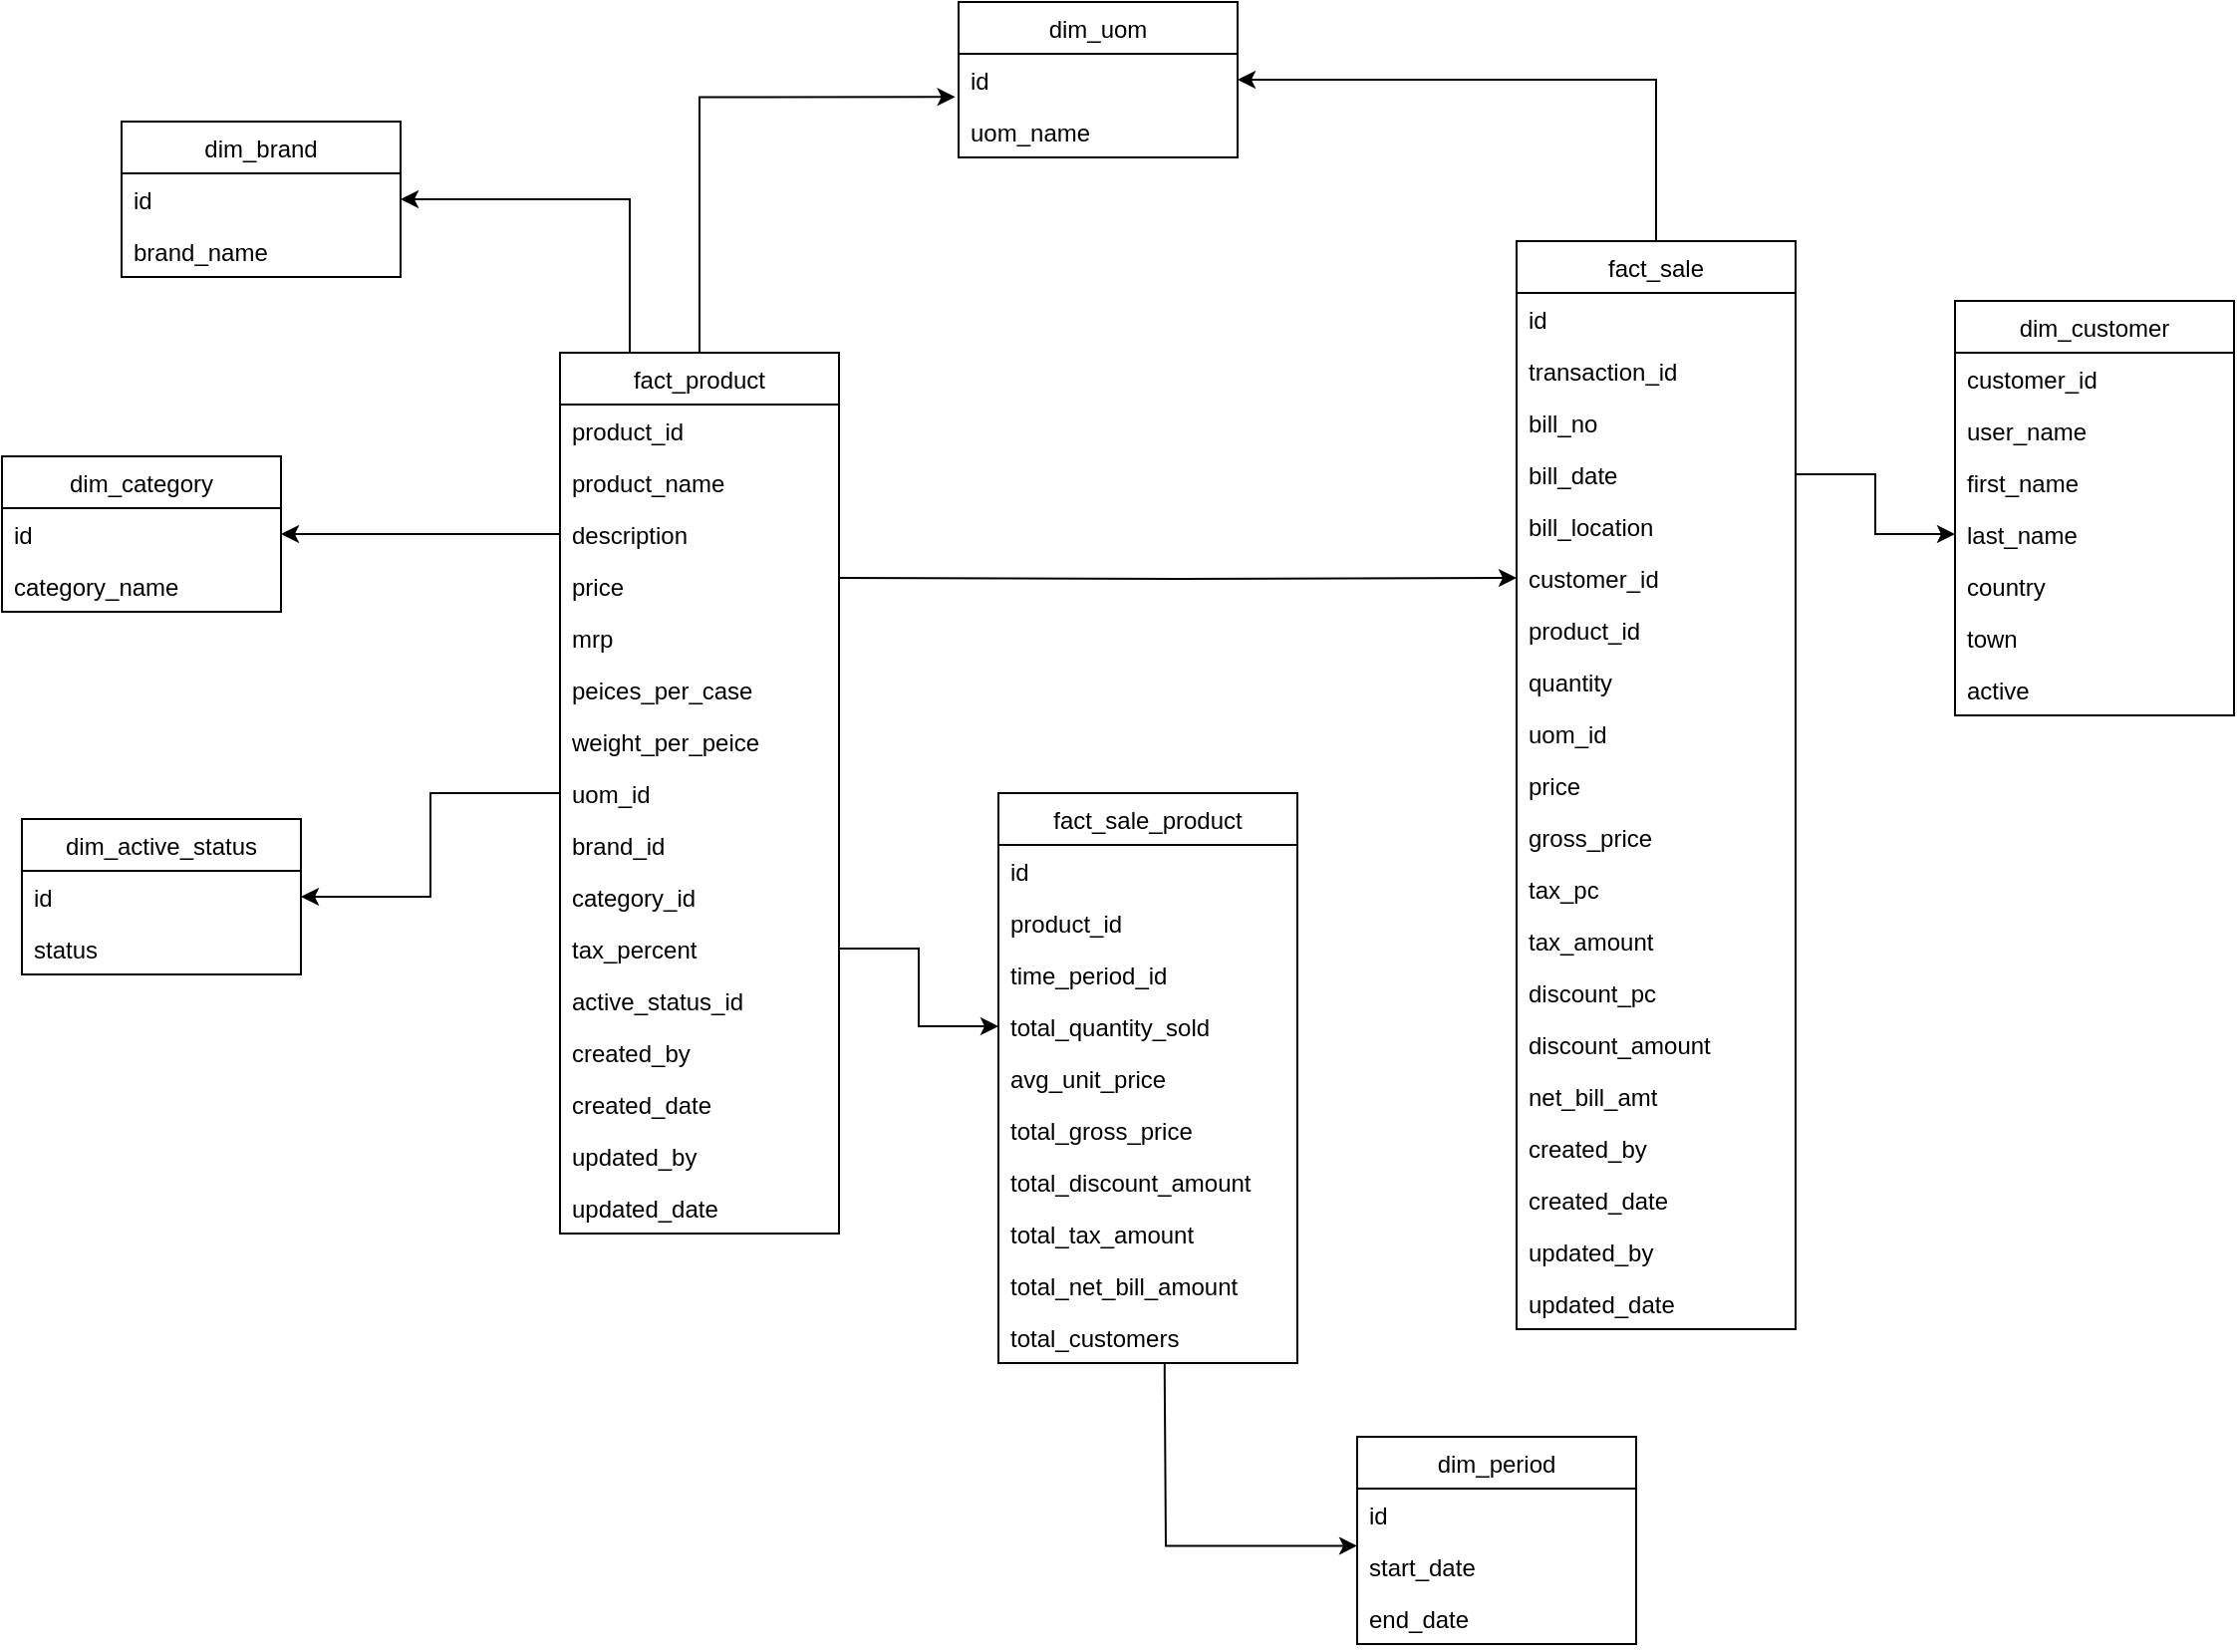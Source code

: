 <mxfile version="15.2.9" type="device"><diagram id="sdjfq05JbG9UM6RtZwBC" name="Page-1"><mxGraphModel dx="2903" dy="2247" grid="1" gridSize="10" guides="1" tooltips="1" connect="1" arrows="1" fold="1" page="1" pageScale="1" pageWidth="827" pageHeight="1169" math="0" shadow="0"><root><mxCell id="0"/><mxCell id="1" parent="0"/><mxCell id="nJIQD6YV9KvX3wT6Guqv-78" style="edgeStyle=orthogonalEdgeStyle;rounded=0;orthogonalLoop=1;jettySize=auto;html=1;exitX=0.25;exitY=0;exitDx=0;exitDy=0;" parent="1" source="nJIQD6YV9KvX3wT6Guqv-1" target="nJIQD6YV9KvX3wT6Guqv-23" edge="1"><mxGeometry relative="1" as="geometry"/></mxCell><mxCell id="nJIQD6YV9KvX3wT6Guqv-79" style="edgeStyle=orthogonalEdgeStyle;rounded=0;orthogonalLoop=1;jettySize=auto;html=1;entryX=-0.012;entryY=-0.167;entryDx=0;entryDy=0;entryPerimeter=0;" parent="1" source="nJIQD6YV9KvX3wT6Guqv-1" target="nJIQD6YV9KvX3wT6Guqv-20" edge="1"><mxGeometry relative="1" as="geometry"/></mxCell><mxCell id="nJIQD6YV9KvX3wT6Guqv-1" value="fact_product" style="swimlane;fontStyle=0;childLayout=stackLayout;horizontal=1;startSize=26;horizontalStack=0;resizeParent=1;resizeParentMax=0;resizeLast=0;collapsible=1;marginBottom=0;" parent="1" vertex="1"><mxGeometry x="110" y="166" width="140" height="442" as="geometry"/></mxCell><mxCell id="nJIQD6YV9KvX3wT6Guqv-2" value="product_id" style="text;strokeColor=none;fillColor=none;align=left;verticalAlign=top;spacingLeft=4;spacingRight=4;overflow=hidden;rotatable=0;points=[[0,0.5],[1,0.5]];portConstraint=eastwest;" parent="nJIQD6YV9KvX3wT6Guqv-1" vertex="1"><mxGeometry y="26" width="140" height="26" as="geometry"/></mxCell><mxCell id="nJIQD6YV9KvX3wT6Guqv-3" value="product_name" style="text;strokeColor=none;fillColor=none;align=left;verticalAlign=top;spacingLeft=4;spacingRight=4;overflow=hidden;rotatable=0;points=[[0,0.5],[1,0.5]];portConstraint=eastwest;" parent="nJIQD6YV9KvX3wT6Guqv-1" vertex="1"><mxGeometry y="52" width="140" height="26" as="geometry"/></mxCell><mxCell id="nJIQD6YV9KvX3wT6Guqv-4" value="description" style="text;strokeColor=none;fillColor=none;align=left;verticalAlign=top;spacingLeft=4;spacingRight=4;overflow=hidden;rotatable=0;points=[[0,0.5],[1,0.5]];portConstraint=eastwest;" parent="nJIQD6YV9KvX3wT6Guqv-1" vertex="1"><mxGeometry y="78" width="140" height="26" as="geometry"/></mxCell><mxCell id="nJIQD6YV9KvX3wT6Guqv-5" value="price" style="text;strokeColor=none;fillColor=none;align=left;verticalAlign=top;spacingLeft=4;spacingRight=4;overflow=hidden;rotatable=0;points=[[0,0.5],[1,0.5]];portConstraint=eastwest;" parent="nJIQD6YV9KvX3wT6Guqv-1" vertex="1"><mxGeometry y="104" width="140" height="26" as="geometry"/></mxCell><mxCell id="nJIQD6YV9KvX3wT6Guqv-6" value="mrp" style="text;strokeColor=none;fillColor=none;align=left;verticalAlign=top;spacingLeft=4;spacingRight=4;overflow=hidden;rotatable=0;points=[[0,0.5],[1,0.5]];portConstraint=eastwest;" parent="nJIQD6YV9KvX3wT6Guqv-1" vertex="1"><mxGeometry y="130" width="140" height="26" as="geometry"/></mxCell><mxCell id="nJIQD6YV9KvX3wT6Guqv-7" value="peices_per_case" style="text;strokeColor=none;fillColor=none;align=left;verticalAlign=top;spacingLeft=4;spacingRight=4;overflow=hidden;rotatable=0;points=[[0,0.5],[1,0.5]];portConstraint=eastwest;" parent="nJIQD6YV9KvX3wT6Guqv-1" vertex="1"><mxGeometry y="156" width="140" height="26" as="geometry"/></mxCell><mxCell id="nJIQD6YV9KvX3wT6Guqv-8" value="weight_per_peice" style="text;strokeColor=none;fillColor=none;align=left;verticalAlign=top;spacingLeft=4;spacingRight=4;overflow=hidden;rotatable=0;points=[[0,0.5],[1,0.5]];portConstraint=eastwest;" parent="nJIQD6YV9KvX3wT6Guqv-1" vertex="1"><mxGeometry y="182" width="140" height="26" as="geometry"/></mxCell><mxCell id="nJIQD6YV9KvX3wT6Guqv-9" value="uom_id" style="text;strokeColor=none;fillColor=none;align=left;verticalAlign=top;spacingLeft=4;spacingRight=4;overflow=hidden;rotatable=0;points=[[0,0.5],[1,0.5]];portConstraint=eastwest;" parent="nJIQD6YV9KvX3wT6Guqv-1" vertex="1"><mxGeometry y="208" width="140" height="26" as="geometry"/></mxCell><mxCell id="nJIQD6YV9KvX3wT6Guqv-10" value="brand_id" style="text;strokeColor=none;fillColor=none;align=left;verticalAlign=top;spacingLeft=4;spacingRight=4;overflow=hidden;rotatable=0;points=[[0,0.5],[1,0.5]];portConstraint=eastwest;" parent="nJIQD6YV9KvX3wT6Guqv-1" vertex="1"><mxGeometry y="234" width="140" height="26" as="geometry"/></mxCell><mxCell id="nJIQD6YV9KvX3wT6Guqv-11" value="category_id" style="text;strokeColor=none;fillColor=none;align=left;verticalAlign=top;spacingLeft=4;spacingRight=4;overflow=hidden;rotatable=0;points=[[0,0.5],[1,0.5]];portConstraint=eastwest;" parent="nJIQD6YV9KvX3wT6Guqv-1" vertex="1"><mxGeometry y="260" width="140" height="26" as="geometry"/></mxCell><mxCell id="nJIQD6YV9KvX3wT6Guqv-12" value="tax_percent" style="text;strokeColor=none;fillColor=none;align=left;verticalAlign=top;spacingLeft=4;spacingRight=4;overflow=hidden;rotatable=0;points=[[0,0.5],[1,0.5]];portConstraint=eastwest;" parent="nJIQD6YV9KvX3wT6Guqv-1" vertex="1"><mxGeometry y="286" width="140" height="26" as="geometry"/></mxCell><mxCell id="nJIQD6YV9KvX3wT6Guqv-13" value="active_status_id" style="text;strokeColor=none;fillColor=none;align=left;verticalAlign=top;spacingLeft=4;spacingRight=4;overflow=hidden;rotatable=0;points=[[0,0.5],[1,0.5]];portConstraint=eastwest;" parent="nJIQD6YV9KvX3wT6Guqv-1" vertex="1"><mxGeometry y="312" width="140" height="26" as="geometry"/></mxCell><mxCell id="nJIQD6YV9KvX3wT6Guqv-14" value="created_by" style="text;strokeColor=none;fillColor=none;align=left;verticalAlign=top;spacingLeft=4;spacingRight=4;overflow=hidden;rotatable=0;points=[[0,0.5],[1,0.5]];portConstraint=eastwest;" parent="nJIQD6YV9KvX3wT6Guqv-1" vertex="1"><mxGeometry y="338" width="140" height="26" as="geometry"/></mxCell><mxCell id="nJIQD6YV9KvX3wT6Guqv-15" value="created_date" style="text;strokeColor=none;fillColor=none;align=left;verticalAlign=top;spacingLeft=4;spacingRight=4;overflow=hidden;rotatable=0;points=[[0,0.5],[1,0.5]];portConstraint=eastwest;" parent="nJIQD6YV9KvX3wT6Guqv-1" vertex="1"><mxGeometry y="364" width="140" height="26" as="geometry"/></mxCell><mxCell id="nJIQD6YV9KvX3wT6Guqv-16" value="updated_by" style="text;strokeColor=none;fillColor=none;align=left;verticalAlign=top;spacingLeft=4;spacingRight=4;overflow=hidden;rotatable=0;points=[[0,0.5],[1,0.5]];portConstraint=eastwest;" parent="nJIQD6YV9KvX3wT6Guqv-1" vertex="1"><mxGeometry y="390" width="140" height="26" as="geometry"/></mxCell><mxCell id="nJIQD6YV9KvX3wT6Guqv-17" value="updated_date" style="text;strokeColor=none;fillColor=none;align=left;verticalAlign=top;spacingLeft=4;spacingRight=4;overflow=hidden;rotatable=0;points=[[0,0.5],[1,0.5]];portConstraint=eastwest;" parent="nJIQD6YV9KvX3wT6Guqv-1" vertex="1"><mxGeometry y="416" width="140" height="26" as="geometry"/></mxCell><mxCell id="nJIQD6YV9KvX3wT6Guqv-18" value="dim_uom" style="swimlane;fontStyle=0;childLayout=stackLayout;horizontal=1;startSize=26;horizontalStack=0;resizeParent=1;resizeParentMax=0;resizeLast=0;collapsible=1;marginBottom=0;" parent="1" vertex="1"><mxGeometry x="310" y="-10" width="140" height="78" as="geometry"/></mxCell><mxCell id="nJIQD6YV9KvX3wT6Guqv-19" value="id" style="text;strokeColor=none;fillColor=none;align=left;verticalAlign=top;spacingLeft=4;spacingRight=4;overflow=hidden;rotatable=0;points=[[0,0.5],[1,0.5]];portConstraint=eastwest;" parent="nJIQD6YV9KvX3wT6Guqv-18" vertex="1"><mxGeometry y="26" width="140" height="26" as="geometry"/></mxCell><mxCell id="nJIQD6YV9KvX3wT6Guqv-20" value="uom_name" style="text;strokeColor=none;fillColor=none;align=left;verticalAlign=top;spacingLeft=4;spacingRight=4;overflow=hidden;rotatable=0;points=[[0,0.5],[1,0.5]];portConstraint=eastwest;" parent="nJIQD6YV9KvX3wT6Guqv-18" vertex="1"><mxGeometry y="52" width="140" height="26" as="geometry"/></mxCell><mxCell id="nJIQD6YV9KvX3wT6Guqv-22" value="dim_brand" style="swimlane;fontStyle=0;childLayout=stackLayout;horizontal=1;startSize=26;horizontalStack=0;resizeParent=1;resizeParentMax=0;resizeLast=0;collapsible=1;marginBottom=0;" parent="1" vertex="1"><mxGeometry x="-110" y="50" width="140" height="78" as="geometry"/></mxCell><mxCell id="nJIQD6YV9KvX3wT6Guqv-23" value="id" style="text;strokeColor=none;fillColor=none;align=left;verticalAlign=top;spacingLeft=4;spacingRight=4;overflow=hidden;rotatable=0;points=[[0,0.5],[1,0.5]];portConstraint=eastwest;" parent="nJIQD6YV9KvX3wT6Guqv-22" vertex="1"><mxGeometry y="26" width="140" height="26" as="geometry"/></mxCell><mxCell id="nJIQD6YV9KvX3wT6Guqv-24" value="brand_name" style="text;strokeColor=none;fillColor=none;align=left;verticalAlign=top;spacingLeft=4;spacingRight=4;overflow=hidden;rotatable=0;points=[[0,0.5],[1,0.5]];portConstraint=eastwest;" parent="nJIQD6YV9KvX3wT6Guqv-22" vertex="1"><mxGeometry y="52" width="140" height="26" as="geometry"/></mxCell><mxCell id="nJIQD6YV9KvX3wT6Guqv-25" value="dim_category" style="swimlane;fontStyle=0;childLayout=stackLayout;horizontal=1;startSize=26;horizontalStack=0;resizeParent=1;resizeParentMax=0;resizeLast=0;collapsible=1;marginBottom=0;" parent="1" vertex="1"><mxGeometry x="-170" y="218" width="140" height="78" as="geometry"/></mxCell><mxCell id="nJIQD6YV9KvX3wT6Guqv-26" value="id" style="text;strokeColor=none;fillColor=none;align=left;verticalAlign=top;spacingLeft=4;spacingRight=4;overflow=hidden;rotatable=0;points=[[0,0.5],[1,0.5]];portConstraint=eastwest;" parent="nJIQD6YV9KvX3wT6Guqv-25" vertex="1"><mxGeometry y="26" width="140" height="26" as="geometry"/></mxCell><mxCell id="nJIQD6YV9KvX3wT6Guqv-27" value="category_name" style="text;strokeColor=none;fillColor=none;align=left;verticalAlign=top;spacingLeft=4;spacingRight=4;overflow=hidden;rotatable=0;points=[[0,0.5],[1,0.5]];portConstraint=eastwest;" parent="nJIQD6YV9KvX3wT6Guqv-25" vertex="1"><mxGeometry y="52" width="140" height="26" as="geometry"/></mxCell><mxCell id="nJIQD6YV9KvX3wT6Guqv-28" value="dim_active_status" style="swimlane;fontStyle=0;childLayout=stackLayout;horizontal=1;startSize=26;horizontalStack=0;resizeParent=1;resizeParentMax=0;resizeLast=0;collapsible=1;marginBottom=0;" parent="1" vertex="1"><mxGeometry x="-160" y="400" width="140" height="78" as="geometry"/></mxCell><mxCell id="nJIQD6YV9KvX3wT6Guqv-29" value="id" style="text;strokeColor=none;fillColor=none;align=left;verticalAlign=top;spacingLeft=4;spacingRight=4;overflow=hidden;rotatable=0;points=[[0,0.5],[1,0.5]];portConstraint=eastwest;" parent="nJIQD6YV9KvX3wT6Guqv-28" vertex="1"><mxGeometry y="26" width="140" height="26" as="geometry"/></mxCell><mxCell id="nJIQD6YV9KvX3wT6Guqv-30" value="status" style="text;strokeColor=none;fillColor=none;align=left;verticalAlign=top;spacingLeft=4;spacingRight=4;overflow=hidden;rotatable=0;points=[[0,0.5],[1,0.5]];portConstraint=eastwest;" parent="nJIQD6YV9KvX3wT6Guqv-28" vertex="1"><mxGeometry y="52" width="140" height="26" as="geometry"/></mxCell><mxCell id="nJIQD6YV9KvX3wT6Guqv-80" style="edgeStyle=orthogonalEdgeStyle;rounded=0;orthogonalLoop=1;jettySize=auto;html=1;entryX=1;entryY=0.5;entryDx=0;entryDy=0;exitX=0.5;exitY=0;exitDx=0;exitDy=0;" parent="1" source="nJIQD6YV9KvX3wT6Guqv-31" target="nJIQD6YV9KvX3wT6Guqv-19" edge="1"><mxGeometry relative="1" as="geometry"><mxPoint x="660" y="120" as="sourcePoint"/><Array as="points"><mxPoint x="660" y="29"/></Array></mxGeometry></mxCell><mxCell id="nJIQD6YV9KvX3wT6Guqv-31" value="fact_sale" style="swimlane;fontStyle=0;childLayout=stackLayout;horizontal=1;startSize=26;horizontalStack=0;resizeParent=1;resizeParentMax=0;resizeLast=0;collapsible=1;marginBottom=0;" parent="1" vertex="1"><mxGeometry x="590" y="110" width="140" height="546" as="geometry"/></mxCell><mxCell id="nJIQD6YV9KvX3wT6Guqv-32" value="id" style="text;strokeColor=none;fillColor=none;align=left;verticalAlign=top;spacingLeft=4;spacingRight=4;overflow=hidden;rotatable=0;points=[[0,0.5],[1,0.5]];portConstraint=eastwest;" parent="nJIQD6YV9KvX3wT6Guqv-31" vertex="1"><mxGeometry y="26" width="140" height="26" as="geometry"/></mxCell><mxCell id="nJIQD6YV9KvX3wT6Guqv-33" value="transaction_id" style="text;strokeColor=none;fillColor=none;align=left;verticalAlign=top;spacingLeft=4;spacingRight=4;overflow=hidden;rotatable=0;points=[[0,0.5],[1,0.5]];portConstraint=eastwest;" parent="nJIQD6YV9KvX3wT6Guqv-31" vertex="1"><mxGeometry y="52" width="140" height="26" as="geometry"/></mxCell><mxCell id="nJIQD6YV9KvX3wT6Guqv-34" value="bill_no" style="text;strokeColor=none;fillColor=none;align=left;verticalAlign=top;spacingLeft=4;spacingRight=4;overflow=hidden;rotatable=0;points=[[0,0.5],[1,0.5]];portConstraint=eastwest;" parent="nJIQD6YV9KvX3wT6Guqv-31" vertex="1"><mxGeometry y="78" width="140" height="26" as="geometry"/></mxCell><mxCell id="nJIQD6YV9KvX3wT6Guqv-35" value="bill_date" style="text;strokeColor=none;fillColor=none;align=left;verticalAlign=top;spacingLeft=4;spacingRight=4;overflow=hidden;rotatable=0;points=[[0,0.5],[1,0.5]];portConstraint=eastwest;" parent="nJIQD6YV9KvX3wT6Guqv-31" vertex="1"><mxGeometry y="104" width="140" height="26" as="geometry"/></mxCell><mxCell id="nJIQD6YV9KvX3wT6Guqv-36" value="bill_location" style="text;strokeColor=none;fillColor=none;align=left;verticalAlign=top;spacingLeft=4;spacingRight=4;overflow=hidden;rotatable=0;points=[[0,0.5],[1,0.5]];portConstraint=eastwest;" parent="nJIQD6YV9KvX3wT6Guqv-31" vertex="1"><mxGeometry y="130" width="140" height="26" as="geometry"/></mxCell><mxCell id="nJIQD6YV9KvX3wT6Guqv-37" value="customer_id" style="text;strokeColor=none;fillColor=none;align=left;verticalAlign=top;spacingLeft=4;spacingRight=4;overflow=hidden;rotatable=0;points=[[0,0.5],[1,0.5]];portConstraint=eastwest;" parent="nJIQD6YV9KvX3wT6Guqv-31" vertex="1"><mxGeometry y="156" width="140" height="26" as="geometry"/></mxCell><mxCell id="nJIQD6YV9KvX3wT6Guqv-38" value="product_id" style="text;strokeColor=none;fillColor=none;align=left;verticalAlign=top;spacingLeft=4;spacingRight=4;overflow=hidden;rotatable=0;points=[[0,0.5],[1,0.5]];portConstraint=eastwest;" parent="nJIQD6YV9KvX3wT6Guqv-31" vertex="1"><mxGeometry y="182" width="140" height="26" as="geometry"/></mxCell><mxCell id="nJIQD6YV9KvX3wT6Guqv-40" value="quantity" style="text;strokeColor=none;fillColor=none;align=left;verticalAlign=top;spacingLeft=4;spacingRight=4;overflow=hidden;rotatable=0;points=[[0,0.5],[1,0.5]];portConstraint=eastwest;" parent="nJIQD6YV9KvX3wT6Guqv-31" vertex="1"><mxGeometry y="208" width="140" height="26" as="geometry"/></mxCell><mxCell id="nJIQD6YV9KvX3wT6Guqv-39" value="uom_id" style="text;strokeColor=none;fillColor=none;align=left;verticalAlign=top;spacingLeft=4;spacingRight=4;overflow=hidden;rotatable=0;points=[[0,0.5],[1,0.5]];portConstraint=eastwest;" parent="nJIQD6YV9KvX3wT6Guqv-31" vertex="1"><mxGeometry y="234" width="140" height="26" as="geometry"/></mxCell><mxCell id="nJIQD6YV9KvX3wT6Guqv-41" value="price" style="text;strokeColor=none;fillColor=none;align=left;verticalAlign=top;spacingLeft=4;spacingRight=4;overflow=hidden;rotatable=0;points=[[0,0.5],[1,0.5]];portConstraint=eastwest;" parent="nJIQD6YV9KvX3wT6Guqv-31" vertex="1"><mxGeometry y="260" width="140" height="26" as="geometry"/></mxCell><mxCell id="nJIQD6YV9KvX3wT6Guqv-42" value="gross_price" style="text;strokeColor=none;fillColor=none;align=left;verticalAlign=top;spacingLeft=4;spacingRight=4;overflow=hidden;rotatable=0;points=[[0,0.5],[1,0.5]];portConstraint=eastwest;" parent="nJIQD6YV9KvX3wT6Guqv-31" vertex="1"><mxGeometry y="286" width="140" height="26" as="geometry"/></mxCell><mxCell id="nJIQD6YV9KvX3wT6Guqv-43" value="tax_pc" style="text;strokeColor=none;fillColor=none;align=left;verticalAlign=top;spacingLeft=4;spacingRight=4;overflow=hidden;rotatable=0;points=[[0,0.5],[1,0.5]];portConstraint=eastwest;" parent="nJIQD6YV9KvX3wT6Guqv-31" vertex="1"><mxGeometry y="312" width="140" height="26" as="geometry"/></mxCell><mxCell id="nJIQD6YV9KvX3wT6Guqv-44" value="tax_amount" style="text;strokeColor=none;fillColor=none;align=left;verticalAlign=top;spacingLeft=4;spacingRight=4;overflow=hidden;rotatable=0;points=[[0,0.5],[1,0.5]];portConstraint=eastwest;" parent="nJIQD6YV9KvX3wT6Guqv-31" vertex="1"><mxGeometry y="338" width="140" height="26" as="geometry"/></mxCell><mxCell id="nJIQD6YV9KvX3wT6Guqv-45" value="discount_pc" style="text;strokeColor=none;fillColor=none;align=left;verticalAlign=top;spacingLeft=4;spacingRight=4;overflow=hidden;rotatable=0;points=[[0,0.5],[1,0.5]];portConstraint=eastwest;" parent="nJIQD6YV9KvX3wT6Guqv-31" vertex="1"><mxGeometry y="364" width="140" height="26" as="geometry"/></mxCell><mxCell id="nJIQD6YV9KvX3wT6Guqv-46" value="discount_amount" style="text;strokeColor=none;fillColor=none;align=left;verticalAlign=top;spacingLeft=4;spacingRight=4;overflow=hidden;rotatable=0;points=[[0,0.5],[1,0.5]];portConstraint=eastwest;" parent="nJIQD6YV9KvX3wT6Guqv-31" vertex="1"><mxGeometry y="390" width="140" height="26" as="geometry"/></mxCell><mxCell id="nJIQD6YV9KvX3wT6Guqv-47" value="net_bill_amt" style="text;strokeColor=none;fillColor=none;align=left;verticalAlign=top;spacingLeft=4;spacingRight=4;overflow=hidden;rotatable=0;points=[[0,0.5],[1,0.5]];portConstraint=eastwest;" parent="nJIQD6YV9KvX3wT6Guqv-31" vertex="1"><mxGeometry y="416" width="140" height="26" as="geometry"/></mxCell><mxCell id="nJIQD6YV9KvX3wT6Guqv-48" value="created_by" style="text;strokeColor=none;fillColor=none;align=left;verticalAlign=top;spacingLeft=4;spacingRight=4;overflow=hidden;rotatable=0;points=[[0,0.5],[1,0.5]];portConstraint=eastwest;" parent="nJIQD6YV9KvX3wT6Guqv-31" vertex="1"><mxGeometry y="442" width="140" height="26" as="geometry"/></mxCell><mxCell id="nJIQD6YV9KvX3wT6Guqv-49" value="created_date" style="text;strokeColor=none;fillColor=none;align=left;verticalAlign=top;spacingLeft=4;spacingRight=4;overflow=hidden;rotatable=0;points=[[0,0.5],[1,0.5]];portConstraint=eastwest;" parent="nJIQD6YV9KvX3wT6Guqv-31" vertex="1"><mxGeometry y="468" width="140" height="26" as="geometry"/></mxCell><mxCell id="nJIQD6YV9KvX3wT6Guqv-50" value="updated_by" style="text;strokeColor=none;fillColor=none;align=left;verticalAlign=top;spacingLeft=4;spacingRight=4;overflow=hidden;rotatable=0;points=[[0,0.5],[1,0.5]];portConstraint=eastwest;" parent="nJIQD6YV9KvX3wT6Guqv-31" vertex="1"><mxGeometry y="494" width="140" height="26" as="geometry"/></mxCell><mxCell id="nJIQD6YV9KvX3wT6Guqv-51" value="updated_date" style="text;strokeColor=none;fillColor=none;align=left;verticalAlign=top;spacingLeft=4;spacingRight=4;overflow=hidden;rotatable=0;points=[[0,0.5],[1,0.5]];portConstraint=eastwest;" parent="nJIQD6YV9KvX3wT6Guqv-31" vertex="1"><mxGeometry y="520" width="140" height="26" as="geometry"/></mxCell><mxCell id="nJIQD6YV9KvX3wT6Guqv-55" value="dim_customer" style="swimlane;fontStyle=0;childLayout=stackLayout;horizontal=1;startSize=26;horizontalStack=0;resizeParent=1;resizeParentMax=0;resizeLast=0;collapsible=1;marginBottom=0;" parent="1" vertex="1"><mxGeometry x="810" y="140" width="140" height="208" as="geometry"/></mxCell><mxCell id="nJIQD6YV9KvX3wT6Guqv-56" value="customer_id" style="text;strokeColor=none;fillColor=none;align=left;verticalAlign=top;spacingLeft=4;spacingRight=4;overflow=hidden;rotatable=0;points=[[0,0.5],[1,0.5]];portConstraint=eastwest;" parent="nJIQD6YV9KvX3wT6Guqv-55" vertex="1"><mxGeometry y="26" width="140" height="26" as="geometry"/></mxCell><mxCell id="nJIQD6YV9KvX3wT6Guqv-57" value="user_name" style="text;strokeColor=none;fillColor=none;align=left;verticalAlign=top;spacingLeft=4;spacingRight=4;overflow=hidden;rotatable=0;points=[[0,0.5],[1,0.5]];portConstraint=eastwest;" parent="nJIQD6YV9KvX3wT6Guqv-55" vertex="1"><mxGeometry y="52" width="140" height="26" as="geometry"/></mxCell><mxCell id="nJIQD6YV9KvX3wT6Guqv-58" value="first_name" style="text;strokeColor=none;fillColor=none;align=left;verticalAlign=top;spacingLeft=4;spacingRight=4;overflow=hidden;rotatable=0;points=[[0,0.5],[1,0.5]];portConstraint=eastwest;" parent="nJIQD6YV9KvX3wT6Guqv-55" vertex="1"><mxGeometry y="78" width="140" height="26" as="geometry"/></mxCell><mxCell id="nJIQD6YV9KvX3wT6Guqv-59" value="last_name" style="text;strokeColor=none;fillColor=none;align=left;verticalAlign=top;spacingLeft=4;spacingRight=4;overflow=hidden;rotatable=0;points=[[0,0.5],[1,0.5]];portConstraint=eastwest;" parent="nJIQD6YV9KvX3wT6Guqv-55" vertex="1"><mxGeometry y="104" width="140" height="26" as="geometry"/></mxCell><mxCell id="nJIQD6YV9KvX3wT6Guqv-60" value="country" style="text;strokeColor=none;fillColor=none;align=left;verticalAlign=top;spacingLeft=4;spacingRight=4;overflow=hidden;rotatable=0;points=[[0,0.5],[1,0.5]];portConstraint=eastwest;" parent="nJIQD6YV9KvX3wT6Guqv-55" vertex="1"><mxGeometry y="130" width="140" height="26" as="geometry"/></mxCell><mxCell id="nJIQD6YV9KvX3wT6Guqv-61" value="town" style="text;strokeColor=none;fillColor=none;align=left;verticalAlign=top;spacingLeft=4;spacingRight=4;overflow=hidden;rotatable=0;points=[[0,0.5],[1,0.5]];portConstraint=eastwest;" parent="nJIQD6YV9KvX3wT6Guqv-55" vertex="1"><mxGeometry y="156" width="140" height="26" as="geometry"/></mxCell><mxCell id="nJIQD6YV9KvX3wT6Guqv-62" value="active" style="text;strokeColor=none;fillColor=none;align=left;verticalAlign=top;spacingLeft=4;spacingRight=4;overflow=hidden;rotatable=0;points=[[0,0.5],[1,0.5]];portConstraint=eastwest;" parent="nJIQD6YV9KvX3wT6Guqv-55" vertex="1"><mxGeometry y="182" width="140" height="26" as="geometry"/></mxCell><mxCell id="nJIQD6YV9KvX3wT6Guqv-77" style="edgeStyle=orthogonalEdgeStyle;rounded=0;orthogonalLoop=1;jettySize=auto;html=1;entryX=1;entryY=0.5;entryDx=0;entryDy=0;" parent="1" source="nJIQD6YV9KvX3wT6Guqv-4" target="nJIQD6YV9KvX3wT6Guqv-26" edge="1"><mxGeometry relative="1" as="geometry"/></mxCell><mxCell id="nJIQD6YV9KvX3wT6Guqv-81" style="edgeStyle=orthogonalEdgeStyle;rounded=0;orthogonalLoop=1;jettySize=auto;html=1;entryX=0;entryY=0.5;entryDx=0;entryDy=0;" parent="1" source="nJIQD6YV9KvX3wT6Guqv-35" target="nJIQD6YV9KvX3wT6Guqv-59" edge="1"><mxGeometry relative="1" as="geometry"/></mxCell><mxCell id="nJIQD6YV9KvX3wT6Guqv-82" style="edgeStyle=orthogonalEdgeStyle;rounded=0;orthogonalLoop=1;jettySize=auto;html=1;entryX=0;entryY=0.5;entryDx=0;entryDy=0;" parent="1" target="nJIQD6YV9KvX3wT6Guqv-37" edge="1"><mxGeometry relative="1" as="geometry"><mxPoint x="250" y="279" as="sourcePoint"/></mxGeometry></mxCell><mxCell id="nJIQD6YV9KvX3wT6Guqv-83" style="edgeStyle=orthogonalEdgeStyle;rounded=0;orthogonalLoop=1;jettySize=auto;html=1;entryX=1;entryY=0.5;entryDx=0;entryDy=0;" parent="1" source="nJIQD6YV9KvX3wT6Guqv-9" target="nJIQD6YV9KvX3wT6Guqv-29" edge="1"><mxGeometry relative="1" as="geometry"/></mxCell><mxCell id="nJIQD6YV9KvX3wT6Guqv-84" value="fact_sale_product" style="swimlane;fontStyle=0;childLayout=stackLayout;horizontal=1;startSize=26;horizontalStack=0;resizeParent=1;resizeParentMax=0;resizeLast=0;collapsible=1;marginBottom=0;" parent="1" vertex="1"><mxGeometry x="330" y="387" width="150" height="286" as="geometry"/></mxCell><mxCell id="nJIQD6YV9KvX3wT6Guqv-85" value="id" style="text;strokeColor=none;fillColor=none;align=left;verticalAlign=top;spacingLeft=4;spacingRight=4;overflow=hidden;rotatable=0;points=[[0,0.5],[1,0.5]];portConstraint=eastwest;" parent="nJIQD6YV9KvX3wT6Guqv-84" vertex="1"><mxGeometry y="26" width="150" height="26" as="geometry"/></mxCell><mxCell id="nJIQD6YV9KvX3wT6Guqv-86" value="product_id" style="text;strokeColor=none;fillColor=none;align=left;verticalAlign=top;spacingLeft=4;spacingRight=4;overflow=hidden;rotatable=0;points=[[0,0.5],[1,0.5]];portConstraint=eastwest;" parent="nJIQD6YV9KvX3wT6Guqv-84" vertex="1"><mxGeometry y="52" width="150" height="26" as="geometry"/></mxCell><mxCell id="nJIQD6YV9KvX3wT6Guqv-87" value="time_period_id" style="text;strokeColor=none;fillColor=none;align=left;verticalAlign=top;spacingLeft=4;spacingRight=4;overflow=hidden;rotatable=0;points=[[0,0.5],[1,0.5]];portConstraint=eastwest;" parent="nJIQD6YV9KvX3wT6Guqv-84" vertex="1"><mxGeometry y="78" width="150" height="26" as="geometry"/></mxCell><mxCell id="nJIQD6YV9KvX3wT6Guqv-92" value="total_quantity_sold&#10;" style="text;strokeColor=none;fillColor=none;align=left;verticalAlign=top;spacingLeft=4;spacingRight=4;overflow=hidden;rotatable=0;points=[[0,0.5],[1,0.5]];portConstraint=eastwest;" parent="nJIQD6YV9KvX3wT6Guqv-84" vertex="1"><mxGeometry y="104" width="150" height="26" as="geometry"/></mxCell><mxCell id="nJIQD6YV9KvX3wT6Guqv-93" value="avg_unit_price" style="text;strokeColor=none;fillColor=none;align=left;verticalAlign=top;spacingLeft=4;spacingRight=4;overflow=hidden;rotatable=0;points=[[0,0.5],[1,0.5]];portConstraint=eastwest;" parent="nJIQD6YV9KvX3wT6Guqv-84" vertex="1"><mxGeometry y="130" width="150" height="26" as="geometry"/></mxCell><mxCell id="nJIQD6YV9KvX3wT6Guqv-95" value="total_gross_price" style="text;strokeColor=none;fillColor=none;align=left;verticalAlign=top;spacingLeft=4;spacingRight=4;overflow=hidden;rotatable=0;points=[[0,0.5],[1,0.5]];portConstraint=eastwest;" parent="nJIQD6YV9KvX3wT6Guqv-84" vertex="1"><mxGeometry y="156" width="150" height="26" as="geometry"/></mxCell><mxCell id="R4gqALSrP_fdvqaAMOXF-1" value="total_discount_amount" style="text;strokeColor=none;fillColor=none;align=left;verticalAlign=top;spacingLeft=4;spacingRight=4;overflow=hidden;rotatable=0;points=[[0,0.5],[1,0.5]];portConstraint=eastwest;" vertex="1" parent="nJIQD6YV9KvX3wT6Guqv-84"><mxGeometry y="182" width="150" height="26" as="geometry"/></mxCell><mxCell id="nJIQD6YV9KvX3wT6Guqv-96" value="total_tax_amount" style="text;strokeColor=none;fillColor=none;align=left;verticalAlign=top;spacingLeft=4;spacingRight=4;overflow=hidden;rotatable=0;points=[[0,0.5],[1,0.5]];portConstraint=eastwest;" parent="nJIQD6YV9KvX3wT6Guqv-84" vertex="1"><mxGeometry y="208" width="150" height="26" as="geometry"/></mxCell><mxCell id="R4gqALSrP_fdvqaAMOXF-2" value="total_net_bill_amount" style="text;strokeColor=none;fillColor=none;align=left;verticalAlign=top;spacingLeft=4;spacingRight=4;overflow=hidden;rotatable=0;points=[[0,0.5],[1,0.5]];portConstraint=eastwest;" vertex="1" parent="nJIQD6YV9KvX3wT6Guqv-84"><mxGeometry y="234" width="150" height="26" as="geometry"/></mxCell><mxCell id="R4gqALSrP_fdvqaAMOXF-3" value="total_customers" style="text;strokeColor=none;fillColor=none;align=left;verticalAlign=top;spacingLeft=4;spacingRight=4;overflow=hidden;rotatable=0;points=[[0,0.5],[1,0.5]];portConstraint=eastwest;" vertex="1" parent="nJIQD6YV9KvX3wT6Guqv-84"><mxGeometry y="260" width="150" height="26" as="geometry"/></mxCell><mxCell id="nJIQD6YV9KvX3wT6Guqv-88" value="dim_period" style="swimlane;fontStyle=0;childLayout=stackLayout;horizontal=1;startSize=26;horizontalStack=0;resizeParent=1;resizeParentMax=0;resizeLast=0;collapsible=1;marginBottom=0;" parent="1" vertex="1"><mxGeometry x="510" y="710" width="140" height="104" as="geometry"/></mxCell><mxCell id="nJIQD6YV9KvX3wT6Guqv-89" value="id" style="text;strokeColor=none;fillColor=none;align=left;verticalAlign=top;spacingLeft=4;spacingRight=4;overflow=hidden;rotatable=0;points=[[0,0.5],[1,0.5]];portConstraint=eastwest;" parent="nJIQD6YV9KvX3wT6Guqv-88" vertex="1"><mxGeometry y="26" width="140" height="26" as="geometry"/></mxCell><mxCell id="nJIQD6YV9KvX3wT6Guqv-90" value="start_date" style="text;strokeColor=none;fillColor=none;align=left;verticalAlign=top;spacingLeft=4;spacingRight=4;overflow=hidden;rotatable=0;points=[[0,0.5],[1,0.5]];portConstraint=eastwest;" parent="nJIQD6YV9KvX3wT6Guqv-88" vertex="1"><mxGeometry y="52" width="140" height="26" as="geometry"/></mxCell><mxCell id="nJIQD6YV9KvX3wT6Guqv-91" value="end_date" style="text;strokeColor=none;fillColor=none;align=left;verticalAlign=top;spacingLeft=4;spacingRight=4;overflow=hidden;rotatable=0;points=[[0,0.5],[1,0.5]];portConstraint=eastwest;" parent="nJIQD6YV9KvX3wT6Guqv-88" vertex="1"><mxGeometry y="78" width="140" height="26" as="geometry"/></mxCell><mxCell id="nJIQD6YV9KvX3wT6Guqv-98" style="edgeStyle=orthogonalEdgeStyle;rounded=0;orthogonalLoop=1;jettySize=auto;html=1;exitX=0.556;exitY=1;exitDx=0;exitDy=0;exitPerimeter=0;entryX=0;entryY=1.105;entryDx=0;entryDy=0;entryPerimeter=0;" parent="1" source="R4gqALSrP_fdvqaAMOXF-3" target="nJIQD6YV9KvX3wT6Guqv-89" edge="1"><mxGeometry relative="1" as="geometry"><Array as="points"><mxPoint x="413" y="679"/><mxPoint x="414" y="765"/></Array><mxPoint x="460" y="710" as="sourcePoint"/><mxPoint x="414" y="860" as="targetPoint"/></mxGeometry></mxCell><mxCell id="nJIQD6YV9KvX3wT6Guqv-99" style="edgeStyle=orthogonalEdgeStyle;rounded=0;orthogonalLoop=1;jettySize=auto;html=1;entryX=0;entryY=0.5;entryDx=0;entryDy=0;" parent="1" source="nJIQD6YV9KvX3wT6Guqv-12" target="nJIQD6YV9KvX3wT6Guqv-92" edge="1"><mxGeometry relative="1" as="geometry"/></mxCell></root></mxGraphModel></diagram></mxfile>